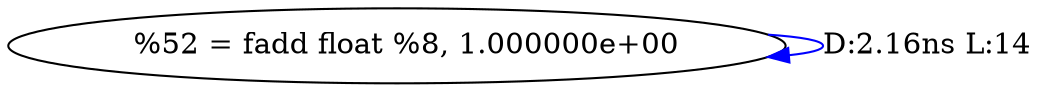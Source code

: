 digraph {
Node0x253d870[label="  %52 = fadd float %8, 1.000000e+00"];
Node0x253d870 -> Node0x253d870[label="D:2.16ns L:14",color=blue];
}
